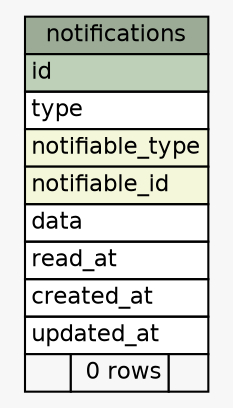 // dot 2.40.1 on Linux 5.0.0-23-generic
// SchemaSpy rev 590
digraph "notifications" {
  graph [
    rankdir="RL"
    bgcolor="#f7f7f7"
    nodesep="0.18"
    ranksep="0.46"
    fontname="Helvetica"
    fontsize="11"
  ];
  node [
    fontname="Helvetica"
    fontsize="11"
    shape="plaintext"
  ];
  edge [
    arrowsize="0.8"
  ];
  "notifications" [
    label=<
    <TABLE BORDER="0" CELLBORDER="1" CELLSPACING="0" BGCOLOR="#ffffff">
      <TR><TD COLSPAN="3" BGCOLOR="#9bab96" ALIGN="CENTER">notifications</TD></TR>
      <TR><TD PORT="id" COLSPAN="3" BGCOLOR="#bed1b8" ALIGN="LEFT">id</TD></TR>
      <TR><TD PORT="type" COLSPAN="3" ALIGN="LEFT">type</TD></TR>
      <TR><TD PORT="notifiable_type" COLSPAN="3" BGCOLOR="#f4f7da" ALIGN="LEFT">notifiable_type</TD></TR>
      <TR><TD PORT="notifiable_id" COLSPAN="3" BGCOLOR="#f4f7da" ALIGN="LEFT">notifiable_id</TD></TR>
      <TR><TD PORT="data" COLSPAN="3" ALIGN="LEFT">data</TD></TR>
      <TR><TD PORT="read_at" COLSPAN="3" ALIGN="LEFT">read_at</TD></TR>
      <TR><TD PORT="created_at" COLSPAN="3" ALIGN="LEFT">created_at</TD></TR>
      <TR><TD PORT="updated_at" COLSPAN="3" ALIGN="LEFT">updated_at</TD></TR>
      <TR><TD ALIGN="LEFT" BGCOLOR="#f7f7f7">  </TD><TD ALIGN="RIGHT" BGCOLOR="#f7f7f7">0 rows</TD><TD ALIGN="RIGHT" BGCOLOR="#f7f7f7">  </TD></TR>
    </TABLE>>
    URL="tables/notifications.html"
    tooltip="notifications"
  ];
}
